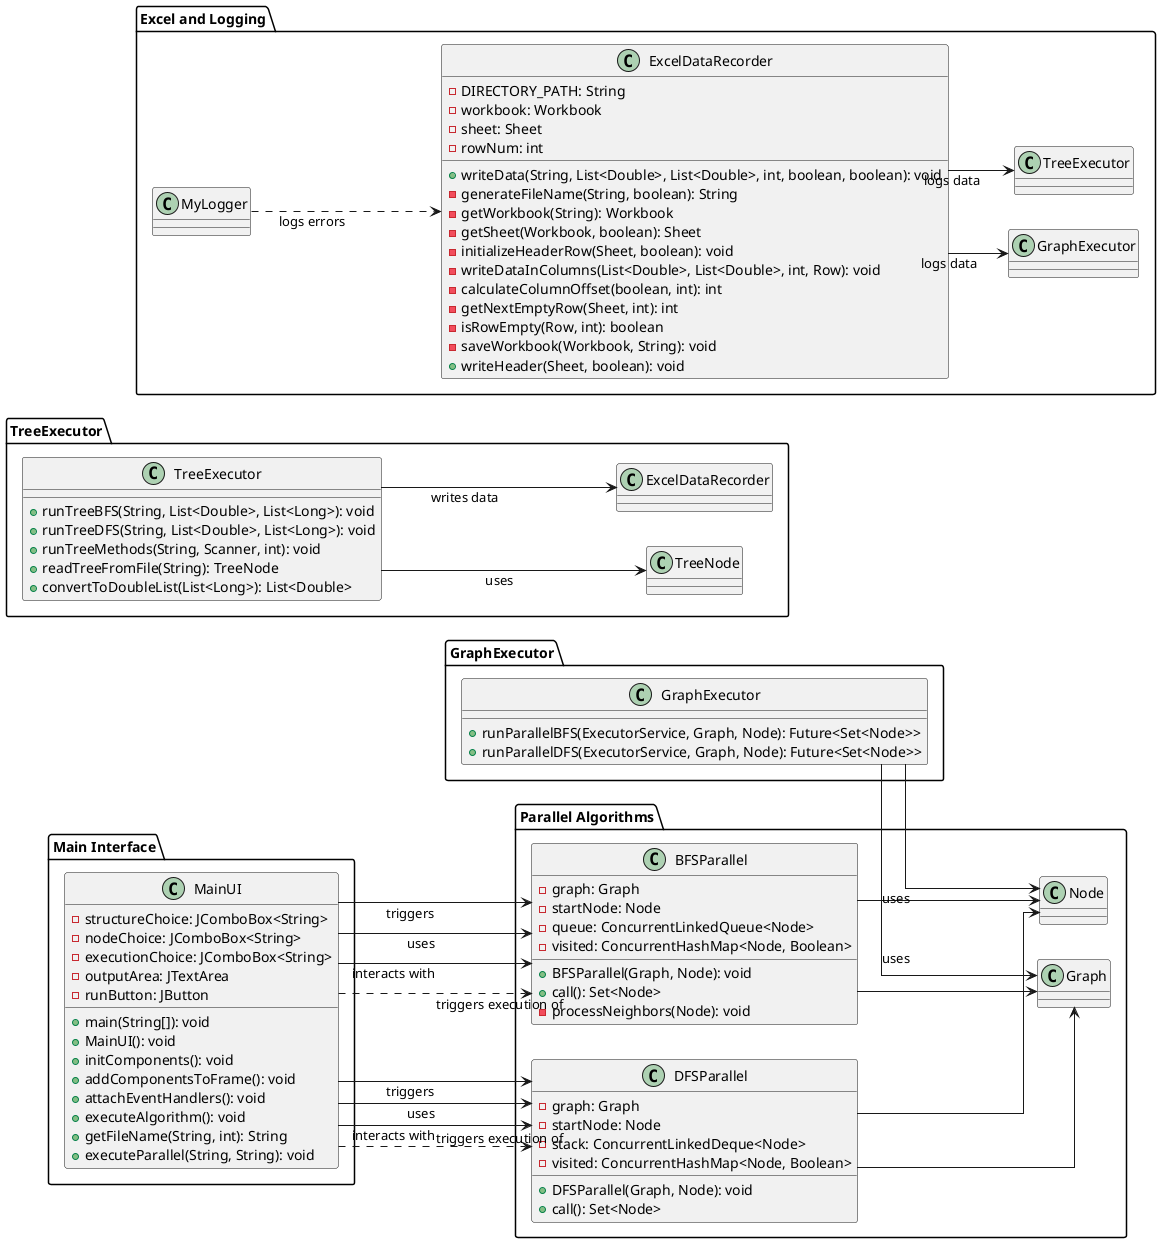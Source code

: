 @startuml
skinparam linetype ortho
left to right direction

package "Parallel Algorithms" {
    class BFSParallel {
        -graph: Graph
        -startNode: Node
        -queue: ConcurrentLinkedQueue<Node>
        -visited: ConcurrentHashMap<Node, Boolean>
        +BFSParallel(Graph, Node): void
        +call(): Set<Node>
        -processNeighbors(Node): void
    }

    class DFSParallel {
        -graph: Graph
        -startNode: Node
        -stack: ConcurrentLinkedDeque<Node>
        -visited: ConcurrentHashMap<Node, Boolean>
        +DFSParallel(Graph, Node): void
        +call(): Set<Node>
    }

    BFSParallel --> Graph
    BFSParallel --> Node
    DFSParallel --> Graph
    DFSParallel --> Node
}

package "Main Interface" {
    class MainUI {
        -structureChoice: JComboBox<String>
        -nodeChoice: JComboBox<String>
        -executionChoice: JComboBox<String>
        -outputArea: JTextArea
        -runButton: JButton
        +main(String[]): void
        +MainUI(): void
        +initComponents(): void
        +addComponentsToFrame(): void
        +attachEventHandlers(): void
        +executeAlgorithm(): void
        +getFileName(String, int): String
        +executeParallel(String, String): void
    }

    MainUI ..> BFSParallel : triggers execution of
    MainUI ..> DFSParallel : triggers execution of
    MainUI --> BFSParallel : interacts with
    MainUI --> DFSParallel : interacts with
    MainUI --> BFSParallel : uses
    MainUI --> DFSParallel : uses
    MainUI --> BFSParallel : triggers
    MainUI --> DFSParallel : triggers
}

package "GraphExecutor" {
    class GraphExecutor {
        +runParallelBFS(ExecutorService, Graph, Node): Future<Set<Node>>
        +runParallelDFS(ExecutorService, Graph, Node): Future<Set<Node>>
    }

    GraphExecutor --> Graph : uses
    GraphExecutor --> Node : uses
}

package "TreeExecutor" {
    class TreeExecutor {
        +runTreeBFS(String, List<Double>, List<Long>): void
        +runTreeDFS(String, List<Double>, List<Long>): void
        +runTreeMethods(String, Scanner, int): void
        +readTreeFromFile(String): TreeNode
        +convertToDoubleList(List<Long>): List<Double>
    }

    TreeExecutor --> TreeNode : uses
    TreeExecutor --> ExcelDataRecorder : writes data
}

package "Excel and Logging" {
    class ExcelDataRecorder {
        -DIRECTORY_PATH: String
        -workbook: Workbook
        -sheet: Sheet
        -rowNum: int
        +writeData(String, List<Double>, List<Double>, int, boolean, boolean): void
        -generateFileName(String, boolean): String
        -getWorkbook(String): Workbook
        -getSheet(Workbook, boolean): Sheet
        -initializeHeaderRow(Sheet, boolean): void
        -writeDataInColumns(List<Double>, List<Double>, int, Row): void
        -calculateColumnOffset(boolean, int): int
        -getNextEmptyRow(Sheet, int): int
        -isRowEmpty(Row, int): boolean
        -saveWorkbook(Workbook, String): void
        +writeHeader(Sheet, boolean): void
    }

    ExcelDataRecorder --> GraphExecutor : logs data
    ExcelDataRecorder --> TreeExecutor : logs data
    MyLogger ..> ExcelDataRecorder : logs errors
}

@enduml
